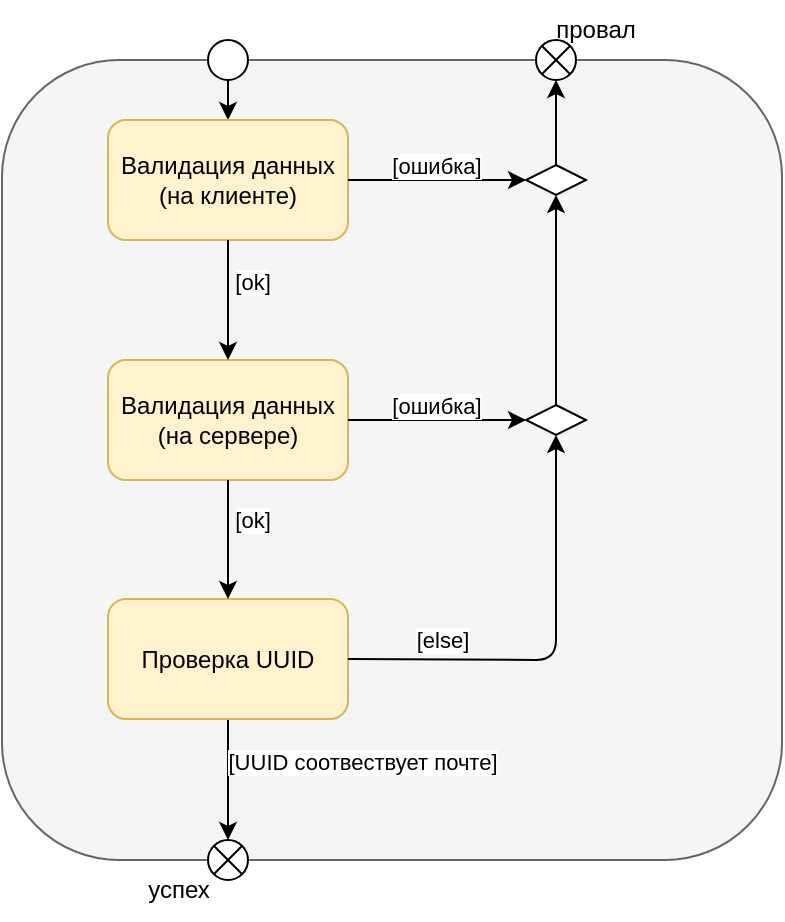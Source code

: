 <mxfile version="23.0.2" type="device">
  <diagram name="Страница — 1" id="lwFxoNZVOsWcV77fsAZV">
    <mxGraphModel dx="1221" dy="823" grid="1" gridSize="10" guides="1" tooltips="1" connect="1" arrows="1" fold="1" page="1" pageScale="1" pageWidth="827" pageHeight="1169" math="0" shadow="0">
      <root>
        <mxCell id="0" />
        <mxCell id="1" parent="0" />
        <mxCell id="IgeLQids6hlCfI4V9-Eq-91" value="" style="rounded=1;whiteSpace=wrap;html=1;fillColor=#f5f5f5;strokeColor=#666666;fontColor=#333333;" parent="1" vertex="1">
          <mxGeometry x="180" y="480" width="390" height="400" as="geometry" />
        </mxCell>
        <mxCell id="IgeLQids6hlCfI4V9-Eq-97" value="" style="ellipse;whiteSpace=wrap;html=1;" parent="1" vertex="1">
          <mxGeometry x="283" y="470" width="20" height="20" as="geometry" />
        </mxCell>
        <mxCell id="IgeLQids6hlCfI4V9-Eq-98" value="" style="endArrow=classic;html=1;rounded=1;exitX=0.5;exitY=1;exitDx=0;exitDy=0;entryX=0.5;entryY=0;entryDx=0;entryDy=0;curved=0;" parent="1" source="IgeLQids6hlCfI4V9-Eq-97" target="gaqFN2lzKPNnljJ36ulY-1" edge="1">
          <mxGeometry width="50" height="50" relative="1" as="geometry">
            <mxPoint x="468" y="993" as="sourcePoint" />
            <mxPoint x="293" y="510" as="targetPoint" />
          </mxGeometry>
        </mxCell>
        <mxCell id="gaqFN2lzKPNnljJ36ulY-1" value="Валидация данных (на клиенте)" style="rounded=1;whiteSpace=wrap;html=1;fillColor=#fff2cc;strokeColor=#d6b656;" parent="1" vertex="1">
          <mxGeometry x="233" y="510" width="120" height="60" as="geometry" />
        </mxCell>
        <mxCell id="gaqFN2lzKPNnljJ36ulY-4" value="" style="rhombus;whiteSpace=wrap;html=1;" parent="1" vertex="1">
          <mxGeometry x="442" y="532.5" width="30" height="15" as="geometry" />
        </mxCell>
        <mxCell id="gaqFN2lzKPNnljJ36ulY-5" value="" style="endArrow=classic;html=1;rounded=1;exitX=0.5;exitY=0;exitDx=0;exitDy=0;curved=0;entryX=0.5;entryY=1;entryDx=0;entryDy=0;" parent="1" source="gaqFN2lzKPNnljJ36ulY-4" target="T5PeXDJu_IvsG-I7Y7gK-2" edge="1">
          <mxGeometry width="50" height="50" relative="1" as="geometry">
            <mxPoint x="550" y="345" as="sourcePoint" />
            <mxPoint x="458" y="490" as="targetPoint" />
          </mxGeometry>
        </mxCell>
        <mxCell id="gaqFN2lzKPNnljJ36ulY-7" value="" style="endArrow=classic;html=1;rounded=1;exitX=1;exitY=0.5;exitDx=0;exitDy=0;entryX=0;entryY=0.5;entryDx=0;entryDy=0;curved=0;" parent="1" source="gaqFN2lzKPNnljJ36ulY-1" target="gaqFN2lzKPNnljJ36ulY-4" edge="1">
          <mxGeometry width="50" height="50" relative="1" as="geometry">
            <mxPoint x="550" y="345" as="sourcePoint" />
            <mxPoint x="770" y="345" as="targetPoint" />
          </mxGeometry>
        </mxCell>
        <mxCell id="gaqFN2lzKPNnljJ36ulY-9" value="[ошибка]" style="edgeLabel;html=1;align=center;verticalAlign=middle;resizable=0;points=[];" parent="gaqFN2lzKPNnljJ36ulY-7" vertex="1" connectable="0">
          <mxGeometry x="-0.009" y="3" relative="1" as="geometry">
            <mxPoint y="-4" as="offset" />
          </mxGeometry>
        </mxCell>
        <mxCell id="gaqFN2lzKPNnljJ36ulY-10" value="Валидация данных (на сервере)" style="rounded=1;whiteSpace=wrap;html=1;fillColor=#fff2cc;strokeColor=#d6b656;" parent="1" vertex="1">
          <mxGeometry x="233" y="630" width="120" height="60" as="geometry" />
        </mxCell>
        <mxCell id="gaqFN2lzKPNnljJ36ulY-11" value="" style="endArrow=classic;html=1;rounded=1;exitX=0.5;exitY=1;exitDx=0;exitDy=0;entryX=0.5;entryY=0;entryDx=0;entryDy=0;curved=0;" parent="1" source="gaqFN2lzKPNnljJ36ulY-1" target="gaqFN2lzKPNnljJ36ulY-10" edge="1">
          <mxGeometry width="50" height="50" relative="1" as="geometry">
            <mxPoint x="293" y="570" as="sourcePoint" />
            <mxPoint x="770" y="465" as="targetPoint" />
          </mxGeometry>
        </mxCell>
        <mxCell id="gaqFN2lzKPNnljJ36ulY-12" value="[ok]" style="edgeLabel;html=1;align=center;verticalAlign=middle;resizable=0;points=[];" parent="gaqFN2lzKPNnljJ36ulY-11" vertex="1" connectable="0">
          <mxGeometry x="-0.019" y="1" relative="1" as="geometry">
            <mxPoint x="11" y="-9" as="offset" />
          </mxGeometry>
        </mxCell>
        <mxCell id="gaqFN2lzKPNnljJ36ulY-13" value="" style="rhombus;whiteSpace=wrap;html=1;" parent="1" vertex="1">
          <mxGeometry x="442" y="652.5" width="30" height="15" as="geometry" />
        </mxCell>
        <mxCell id="gaqFN2lzKPNnljJ36ulY-14" value="" style="endArrow=classic;html=1;rounded=1;exitX=0.5;exitY=0;exitDx=0;exitDy=0;entryX=0.5;entryY=1;entryDx=0;entryDy=0;curved=0;" parent="1" source="gaqFN2lzKPNnljJ36ulY-13" target="gaqFN2lzKPNnljJ36ulY-4" edge="1">
          <mxGeometry width="50" height="50" relative="1" as="geometry">
            <mxPoint x="550" y="465" as="sourcePoint" />
            <mxPoint x="458" y="570" as="targetPoint" />
          </mxGeometry>
        </mxCell>
        <mxCell id="gaqFN2lzKPNnljJ36ulY-15" value="" style="endArrow=classic;html=1;rounded=1;exitX=1;exitY=0.5;exitDx=0;exitDy=0;entryX=0;entryY=0.5;entryDx=0;entryDy=0;curved=0;" parent="1" source="gaqFN2lzKPNnljJ36ulY-10" target="gaqFN2lzKPNnljJ36ulY-13" edge="1">
          <mxGeometry width="50" height="50" relative="1" as="geometry">
            <mxPoint x="550" y="465" as="sourcePoint" />
            <mxPoint x="770" y="465" as="targetPoint" />
          </mxGeometry>
        </mxCell>
        <mxCell id="gaqFN2lzKPNnljJ36ulY-16" value="[ошибка]" style="edgeLabel;html=1;align=center;verticalAlign=middle;resizable=0;points=[];" parent="gaqFN2lzKPNnljJ36ulY-15" vertex="1" connectable="0">
          <mxGeometry x="-0.009" y="3" relative="1" as="geometry">
            <mxPoint y="-4" as="offset" />
          </mxGeometry>
        </mxCell>
        <mxCell id="gaqFN2lzKPNnljJ36ulY-24" value="Проверка UUID" style="rounded=1;whiteSpace=wrap;html=1;fillColor=#fff2cc;strokeColor=#d6b656;" parent="1" vertex="1">
          <mxGeometry x="233" y="749.5" width="120" height="60" as="geometry" />
        </mxCell>
        <mxCell id="gaqFN2lzKPNnljJ36ulY-25" value="" style="endArrow=classic;html=1;rounded=1;exitX=0.5;exitY=1;exitDx=0;exitDy=0;entryX=0.5;entryY=0;entryDx=0;entryDy=0;curved=0;" parent="1" source="gaqFN2lzKPNnljJ36ulY-10" target="gaqFN2lzKPNnljJ36ulY-24" edge="1">
          <mxGeometry width="50" height="50" relative="1" as="geometry">
            <mxPoint x="293" y="689.5" as="sourcePoint" />
            <mxPoint x="770" y="584.5" as="targetPoint" />
          </mxGeometry>
        </mxCell>
        <mxCell id="gaqFN2lzKPNnljJ36ulY-26" value="[ok]" style="edgeLabel;html=1;align=center;verticalAlign=middle;resizable=0;points=[];" parent="gaqFN2lzKPNnljJ36ulY-25" vertex="1" connectable="0">
          <mxGeometry x="-0.019" y="1" relative="1" as="geometry">
            <mxPoint x="11" y="-9" as="offset" />
          </mxGeometry>
        </mxCell>
        <mxCell id="gaqFN2lzKPNnljJ36ulY-29" value="" style="endArrow=classic;html=1;rounded=1;exitX=1;exitY=0.5;exitDx=0;exitDy=0;entryX=0.5;entryY=1;entryDx=0;entryDy=0;curved=0;" parent="1" source="gaqFN2lzKPNnljJ36ulY-24" target="gaqFN2lzKPNnljJ36ulY-13" edge="1">
          <mxGeometry width="50" height="50" relative="1" as="geometry">
            <mxPoint x="550" y="584.5" as="sourcePoint" />
            <mxPoint x="442" y="779.5" as="targetPoint" />
            <Array as="points">
              <mxPoint x="457" y="780" />
            </Array>
          </mxGeometry>
        </mxCell>
        <mxCell id="gaqFN2lzKPNnljJ36ulY-30" value="[else]" style="edgeLabel;html=1;align=center;verticalAlign=middle;resizable=0;points=[];" parent="gaqFN2lzKPNnljJ36ulY-29" vertex="1" connectable="0">
          <mxGeometry x="-0.009" y="3" relative="1" as="geometry">
            <mxPoint x="-54" y="-7" as="offset" />
          </mxGeometry>
        </mxCell>
        <mxCell id="gaqFN2lzKPNnljJ36ulY-38" value="" style="endArrow=classic;html=1;rounded=1;entryX=0.5;entryY=0;entryDx=0;entryDy=0;curved=0;" parent="1" target="gaqFN2lzKPNnljJ36ulY-44" edge="1">
          <mxGeometry width="50" height="50" relative="1" as="geometry">
            <mxPoint x="293" y="810" as="sourcePoint" />
            <mxPoint x="293" y="868.5" as="targetPoint" />
          </mxGeometry>
        </mxCell>
        <mxCell id="gaqFN2lzKPNnljJ36ulY-39" value="[UUID соотвествует почте]" style="edgeLabel;html=1;align=center;verticalAlign=middle;resizable=0;points=[];" parent="gaqFN2lzKPNnljJ36ulY-38" vertex="1" connectable="0">
          <mxGeometry x="-0.019" y="1" relative="1" as="geometry">
            <mxPoint x="66" y="-9" as="offset" />
          </mxGeometry>
        </mxCell>
        <mxCell id="gaqFN2lzKPNnljJ36ulY-44" value="" style="shape=sumEllipse;perimeter=ellipsePerimeter;html=1;backgroundOutline=1;" parent="1" vertex="1">
          <mxGeometry x="283" y="870" width="20" height="20" as="geometry" />
        </mxCell>
        <mxCell id="T5PeXDJu_IvsG-I7Y7gK-2" value="" style="shape=sumEllipse;perimeter=ellipsePerimeter;html=1;backgroundOutline=1;" parent="1" vertex="1">
          <mxGeometry x="447" y="470" width="20" height="20" as="geometry" />
        </mxCell>
        <mxCell id="T5PeXDJu_IvsG-I7Y7gK-4" value="провал" style="text;html=1;strokeColor=none;fillColor=none;align=center;verticalAlign=middle;whiteSpace=wrap;rounded=0;" parent="1" vertex="1">
          <mxGeometry x="447" y="450" width="60" height="30" as="geometry" />
        </mxCell>
        <mxCell id="T5PeXDJu_IvsG-I7Y7gK-5" value="успех" style="text;html=1;strokeColor=none;fillColor=none;align=center;verticalAlign=middle;whiteSpace=wrap;rounded=0;" parent="1" vertex="1">
          <mxGeometry x="250" y="880" width="37" height="30" as="geometry" />
        </mxCell>
      </root>
    </mxGraphModel>
  </diagram>
</mxfile>

